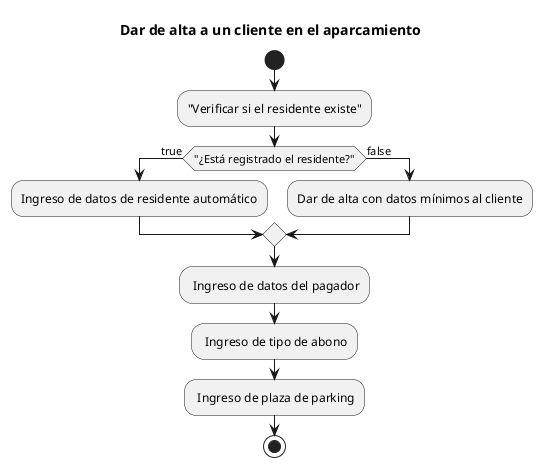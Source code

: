 @startuml

title Dar de alta a un cliente en el aparcamiento

start
:"Verificar si el residente existe";

if ("¿Está registrado el residente?") then (true)
    :Ingreso de datos de residente automático;
else (false)
    :Dar de alta con datos mínimos al cliente;
endif
: Ingreso de datos del pagador;
: Ingreso de tipo de abono;
: Ingreso de plaza de parking;
stop
